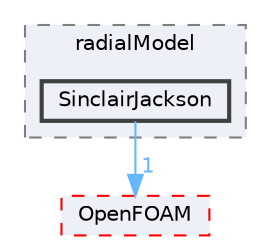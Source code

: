 digraph "src/phaseSystemModels/twoPhaseEuler/phaseCompressibleTurbulenceModels/kineticTheoryModels/radialModel/SinclairJackson"
{
 // LATEX_PDF_SIZE
  bgcolor="transparent";
  edge [fontname=Helvetica,fontsize=10,labelfontname=Helvetica,labelfontsize=10];
  node [fontname=Helvetica,fontsize=10,shape=box,height=0.2,width=0.4];
  compound=true
  subgraph clusterdir_be19d3a8eddc3f0c35028fe0fdd00a11 {
    graph [ bgcolor="#edf0f7", pencolor="grey50", label="radialModel", fontname=Helvetica,fontsize=10 style="filled,dashed", URL="dir_be19d3a8eddc3f0c35028fe0fdd00a11.html",tooltip=""]
  dir_6452c531b2a002ea48d6ab63dcd24dc8 [label="SinclairJackson", fillcolor="#edf0f7", color="grey25", style="filled,bold", URL="dir_6452c531b2a002ea48d6ab63dcd24dc8.html",tooltip=""];
  }
  dir_c5473ff19b20e6ec4dfe5c310b3778a8 [label="OpenFOAM", fillcolor="#edf0f7", color="red", style="filled,dashed", URL="dir_c5473ff19b20e6ec4dfe5c310b3778a8.html",tooltip=""];
  dir_6452c531b2a002ea48d6ab63dcd24dc8->dir_c5473ff19b20e6ec4dfe5c310b3778a8 [headlabel="1", labeldistance=1.5 headhref="dir_003544_002695.html" href="dir_003544_002695.html" color="steelblue1" fontcolor="steelblue1"];
}
